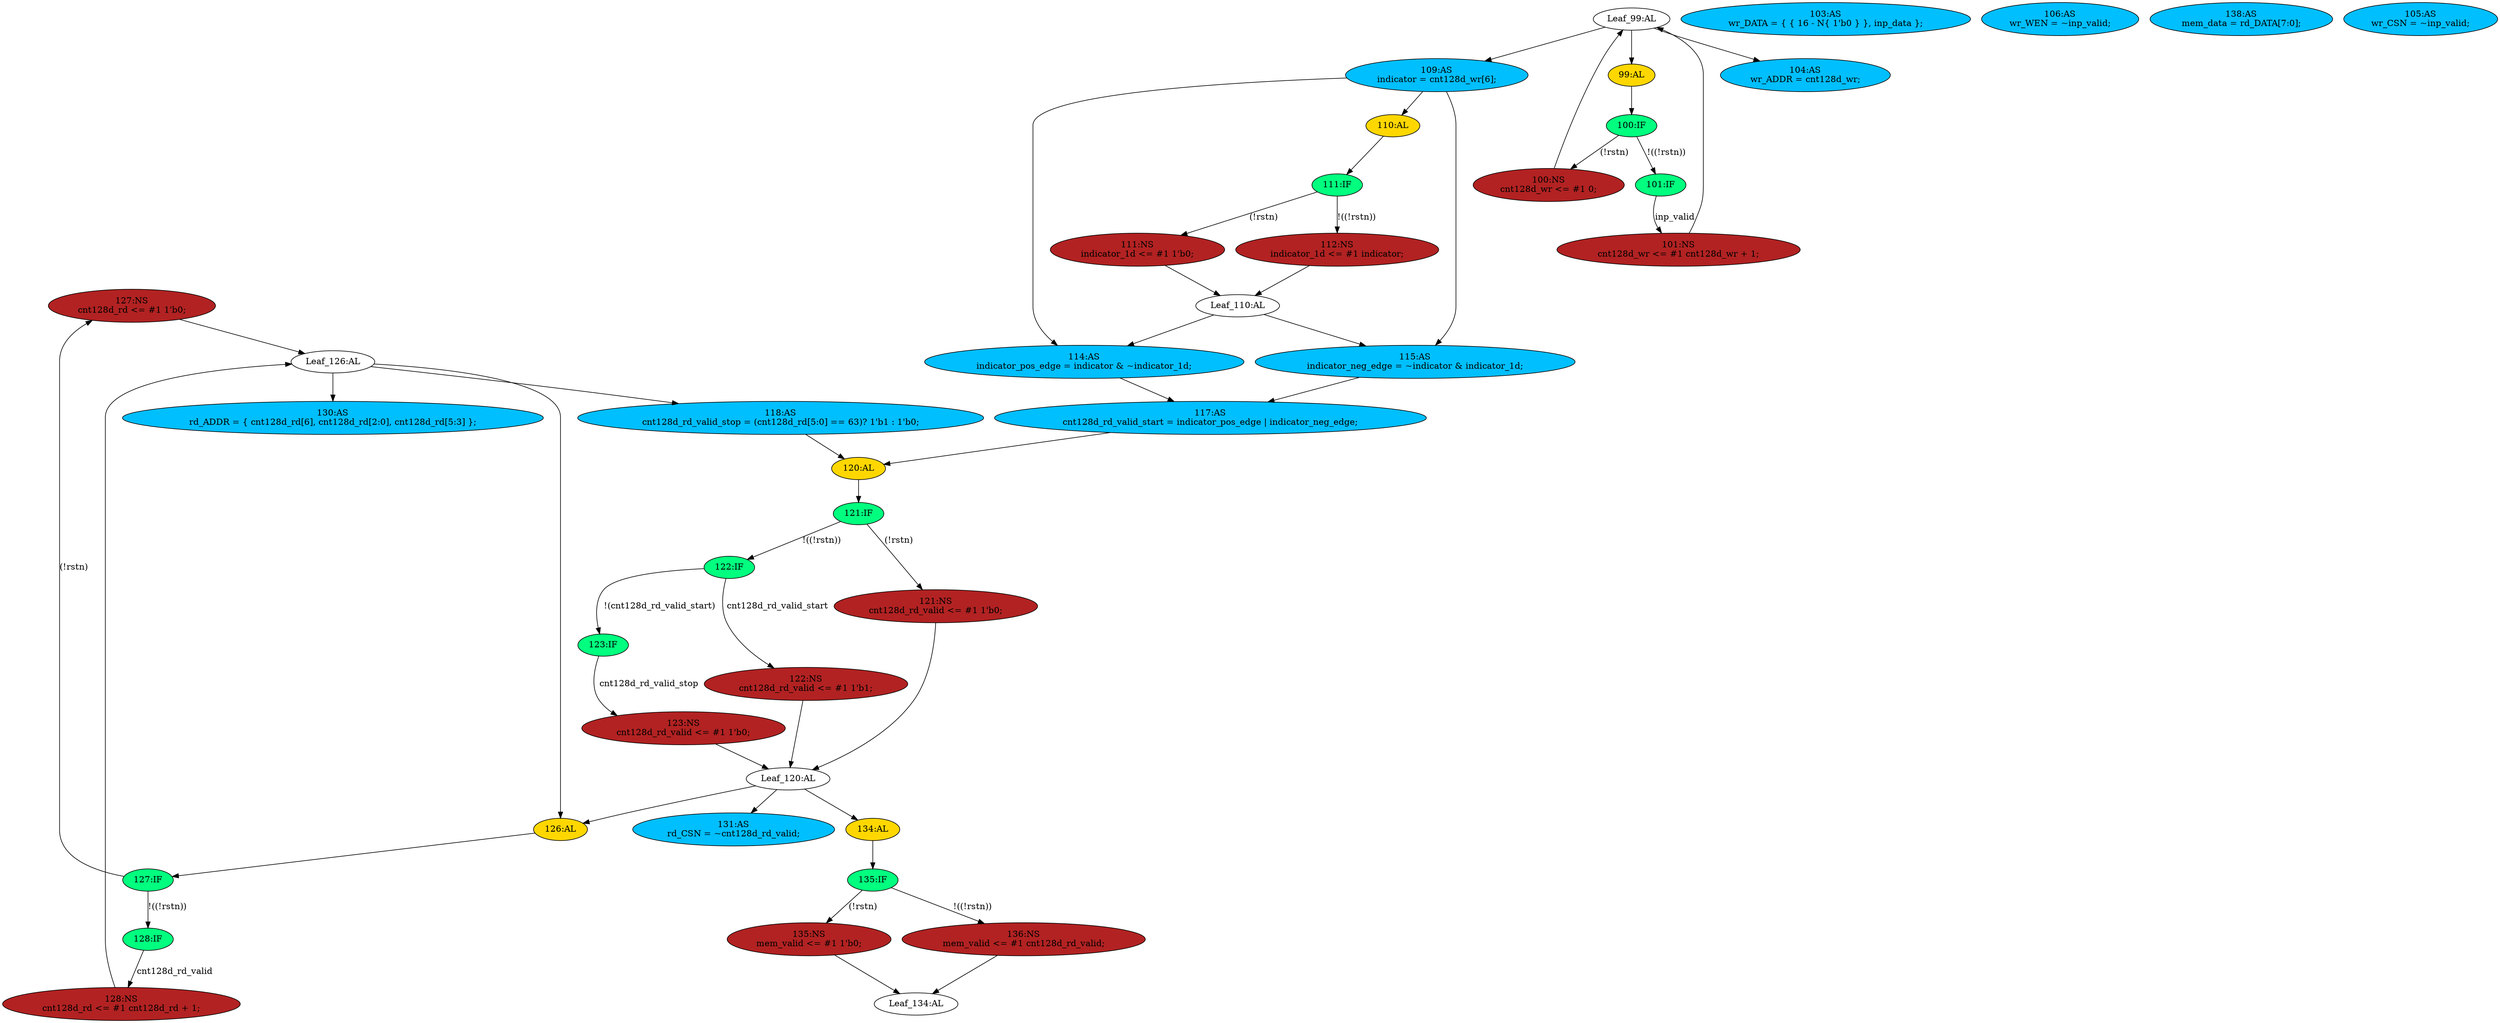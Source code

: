 strict digraph "compose( ,  )" {
	node [label="\N"];
	"127:NS"	 [ast="<pyverilog.vparser.ast.NonblockingSubstitution object at 0x7f052b757510>",
		fillcolor=firebrick,
		label="127:NS
cnt128d_rd <= #1 1'b0;",
		statements="[<pyverilog.vparser.ast.NonblockingSubstitution object at 0x7f052b757510>]",
		style=filled,
		typ=NonblockingSubstitution];
	"Leaf_126:AL"	 [def_var="['cnt128d_rd']",
		label="Leaf_126:AL"];
	"127:NS" -> "Leaf_126:AL"	 [cond="[]",
		lineno=None];
	"103:AS"	 [ast="<pyverilog.vparser.ast.Assign object at 0x7f052ba37f10>",
		def_var="['wr_DATA']",
		fillcolor=deepskyblue,
		label="103:AS
wr_DATA = { { 16 - N{ 1'b0 } }, inp_data };",
		statements="[]",
		style=filled,
		typ=Assign,
		use_var="['inp_data']"];
	"121:IF"	 [ast="<pyverilog.vparser.ast.IfStatement object at 0x7f052b750b90>",
		fillcolor=springgreen,
		label="121:IF",
		statements="[]",
		style=filled,
		typ=IfStatement];
	"121:NS"	 [ast="<pyverilog.vparser.ast.NonblockingSubstitution object at 0x7f052b750b50>",
		fillcolor=firebrick,
		label="121:NS
cnt128d_rd_valid <= #1 1'b0;",
		statements="[<pyverilog.vparser.ast.NonblockingSubstitution object at 0x7f052b750b50>]",
		style=filled,
		typ=NonblockingSubstitution];
	"121:IF" -> "121:NS"	 [cond="['rstn']",
		label="(!rstn)",
		lineno=121];
	"122:IF"	 [ast="<pyverilog.vparser.ast.IfStatement object at 0x7f052b750f10>",
		fillcolor=springgreen,
		label="122:IF",
		statements="[]",
		style=filled,
		typ=IfStatement];
	"121:IF" -> "122:IF"	 [cond="['rstn']",
		label="!((!rstn))",
		lineno=121];
	"130:AS"	 [ast="<pyverilog.vparser.ast.Assign object at 0x7f052b757c90>",
		def_var="['rd_ADDR']",
		fillcolor=deepskyblue,
		label="130:AS
rd_ADDR = { cnt128d_rd[6], cnt128d_rd[2:0], cnt128d_rd[5:3] };",
		statements="[]",
		style=filled,
		typ=Assign,
		use_var="['cnt128d_rd', 'cnt128d_rd', 'cnt128d_rd']"];
	"111:NS"	 [ast="<pyverilog.vparser.ast.NonblockingSubstitution object at 0x7f052b37d9d0>",
		fillcolor=firebrick,
		label="111:NS
indicator_1d <= #1 1'b0;",
		statements="[<pyverilog.vparser.ast.NonblockingSubstitution object at 0x7f052b37d9d0>]",
		style=filled,
		typ=NonblockingSubstitution];
	"Leaf_110:AL"	 [def_var="['indicator_1d']",
		label="Leaf_110:AL"];
	"111:NS" -> "Leaf_110:AL"	 [cond="[]",
		lineno=None];
	"100:NS"	 [ast="<pyverilog.vparser.ast.NonblockingSubstitution object at 0x7f052ba37990>",
		fillcolor=firebrick,
		label="100:NS
cnt128d_wr <= #1 0;",
		statements="[<pyverilog.vparser.ast.NonblockingSubstitution object at 0x7f052ba37990>]",
		style=filled,
		typ=NonblockingSubstitution];
	"Leaf_99:AL"	 [def_var="['cnt128d_wr']",
		label="Leaf_99:AL"];
	"100:NS" -> "Leaf_99:AL"	 [cond="[]",
		lineno=None];
	"135:IF"	 [ast="<pyverilog.vparser.ast.IfStatement object at 0x7f052b75b290>",
		fillcolor=springgreen,
		label="135:IF",
		statements="[]",
		style=filled,
		typ=IfStatement];
	"136:NS"	 [ast="<pyverilog.vparser.ast.NonblockingSubstitution object at 0x7f052b75b450>",
		fillcolor=firebrick,
		label="136:NS
mem_valid <= #1 cnt128d_rd_valid;",
		statements="[<pyverilog.vparser.ast.NonblockingSubstitution object at 0x7f052b75b450>]",
		style=filled,
		typ=NonblockingSubstitution];
	"135:IF" -> "136:NS"	 [cond="['rstn']",
		label="!((!rstn))",
		lineno=135];
	"135:NS"	 [ast="<pyverilog.vparser.ast.NonblockingSubstitution object at 0x7f052b75b210>",
		fillcolor=firebrick,
		label="135:NS
mem_valid <= #1 1'b0;",
		statements="[<pyverilog.vparser.ast.NonblockingSubstitution object at 0x7f052b75b210>]",
		style=filled,
		typ=NonblockingSubstitution];
	"135:IF" -> "135:NS"	 [cond="['rstn']",
		label="(!rstn)",
		lineno=135];
	"128:IF"	 [ast="<pyverilog.vparser.ast.IfStatement object at 0x7f052b757710>",
		fillcolor=springgreen,
		label="128:IF",
		statements="[]",
		style=filled,
		typ=IfStatement];
	"128:NS"	 [ast="<pyverilog.vparser.ast.NonblockingSubstitution object at 0x7f052b757910>",
		fillcolor=firebrick,
		label="128:NS
cnt128d_rd <= #1 cnt128d_rd + 1;",
		statements="[<pyverilog.vparser.ast.NonblockingSubstitution object at 0x7f052b757910>]",
		style=filled,
		typ=NonblockingSubstitution];
	"128:IF" -> "128:NS"	 [cond="['cnt128d_rd_valid']",
		label=cnt128d_rd_valid,
		lineno=128];
	"101:IF"	 [ast="<pyverilog.vparser.ast.IfStatement object at 0x7f052ba37b50>",
		fillcolor=springgreen,
		label="101:IF",
		statements="[]",
		style=filled,
		typ=IfStatement];
	"101:NS"	 [ast="<pyverilog.vparser.ast.NonblockingSubstitution object at 0x7f052ba37d50>",
		fillcolor=firebrick,
		label="101:NS
cnt128d_wr <= #1 cnt128d_wr + 1;",
		statements="[<pyverilog.vparser.ast.NonblockingSubstitution object at 0x7f052ba37d50>]",
		style=filled,
		typ=NonblockingSubstitution];
	"101:IF" -> "101:NS"	 [cond="['inp_valid']",
		label=inp_valid,
		lineno=101];
	"117:AS"	 [ast="<pyverilog.vparser.ast.Assign object at 0x7f052b750390>",
		def_var="['cnt128d_rd_valid_start']",
		fillcolor=deepskyblue,
		label="117:AS
cnt128d_rd_valid_start = indicator_pos_edge | indicator_neg_edge;",
		statements="[]",
		style=filled,
		typ=Assign,
		use_var="['indicator_pos_edge', 'indicator_neg_edge']"];
	"120:AL"	 [ast="<pyverilog.vparser.ast.Always object at 0x7f052b750950>",
		clk_sens=True,
		fillcolor=gold,
		label="120:AL",
		sens="['sclk', 'rstn']",
		statements="[]",
		style=filled,
		typ=Always,
		use_var="['rstn', 'cnt128d_rd_valid_stop', 'cnt128d_rd_valid_start']"];
	"117:AS" -> "120:AL";
	"Leaf_134:AL"	 [def_var="['mem_valid']",
		label="Leaf_134:AL"];
	"136:NS" -> "Leaf_134:AL"	 [cond="[]",
		lineno=None];
	"122:NS"	 [ast="<pyverilog.vparser.ast.NonblockingSubstitution object at 0x7f052b750ed0>",
		fillcolor=firebrick,
		label="122:NS
cnt128d_rd_valid <= #1 1'b1;",
		statements="[<pyverilog.vparser.ast.NonblockingSubstitution object at 0x7f052b750ed0>]",
		style=filled,
		typ=NonblockingSubstitution];
	"Leaf_120:AL"	 [def_var="['cnt128d_rd_valid']",
		label="Leaf_120:AL"];
	"122:NS" -> "Leaf_120:AL"	 [cond="[]",
		lineno=None];
	"121:NS" -> "Leaf_120:AL"	 [cond="[]",
		lineno=None];
	"109:AS"	 [ast="<pyverilog.vparser.ast.Assign object at 0x7f052b37d590>",
		def_var="['indicator']",
		fillcolor=deepskyblue,
		label="109:AS
indicator = cnt128d_wr[6];",
		statements="[]",
		style=filled,
		typ=Assign,
		use_var="['cnt128d_wr']"];
	"Leaf_99:AL" -> "109:AS";
	"104:AS"	 [ast="<pyverilog.vparser.ast.Assign object at 0x7f052b37d0d0>",
		def_var="['wr_ADDR']",
		fillcolor=deepskyblue,
		label="104:AS
wr_ADDR = cnt128d_wr;",
		statements="[]",
		style=filled,
		typ=Assign,
		use_var="['cnt128d_wr']"];
	"Leaf_99:AL" -> "104:AS";
	"99:AL"	 [ast="<pyverilog.vparser.ast.Always object at 0x7f052ba377d0>",
		clk_sens=True,
		fillcolor=gold,
		label="99:AL",
		sens="['sclk', 'rstn']",
		statements="[]",
		style=filled,
		typ=Always,
		use_var="['inp_valid', 'rstn', 'cnt128d_wr']"];
	"Leaf_99:AL" -> "99:AL";
	"118:AS"	 [ast="<pyverilog.vparser.ast.Assign object at 0x7f052b750710>",
		def_var="['cnt128d_rd_valid_stop']",
		fillcolor=deepskyblue,
		label="118:AS
cnt128d_rd_valid_stop = (cnt128d_rd[5:0] == 63)? 1'b1 : 1'b0;",
		statements="[]",
		style=filled,
		typ=Assign,
		use_var="['cnt128d_rd']"];
	"118:AS" -> "120:AL";
	"114:AS"	 [ast="<pyverilog.vparser.ast.Assign object at 0x7f052b37de50>",
		def_var="['indicator_pos_edge']",
		fillcolor=deepskyblue,
		label="114:AS
indicator_pos_edge = indicator & ~indicator_1d;",
		statements="[]",
		style=filled,
		typ=Assign,
		use_var="['indicator', 'indicator_1d']"];
	"114:AS" -> "117:AS";
	"Leaf_126:AL" -> "130:AS";
	"Leaf_126:AL" -> "118:AS";
	"126:AL"	 [ast="<pyverilog.vparser.ast.Always object at 0x7f052b757350>",
		clk_sens=True,
		fillcolor=gold,
		label="126:AL",
		sens="['sclk', 'rstn']",
		statements="[]",
		style=filled,
		typ=Always,
		use_var="['cnt128d_rd_valid', 'rstn', 'cnt128d_rd']"];
	"Leaf_126:AL" -> "126:AL";
	"112:NS"	 [ast="<pyverilog.vparser.ast.NonblockingSubstitution object at 0x7f052b37dc10>",
		fillcolor=firebrick,
		label="112:NS
indicator_1d <= #1 indicator;",
		statements="[<pyverilog.vparser.ast.NonblockingSubstitution object at 0x7f052b37dc10>]",
		style=filled,
		typ=NonblockingSubstitution];
	"112:NS" -> "Leaf_110:AL"	 [cond="[]",
		lineno=None];
	"123:IF"	 [ast="<pyverilog.vparser.ast.IfStatement object at 0x7f052b757150>",
		fillcolor=springgreen,
		label="123:IF",
		statements="[]",
		style=filled,
		typ=IfStatement];
	"123:NS"	 [ast="<pyverilog.vparser.ast.NonblockingSubstitution object at 0x7f052b757290>",
		fillcolor=firebrick,
		label="123:NS
cnt128d_rd_valid <= #1 1'b0;",
		statements="[<pyverilog.vparser.ast.NonblockingSubstitution object at 0x7f052b757290>]",
		style=filled,
		typ=NonblockingSubstitution];
	"123:IF" -> "123:NS"	 [cond="['cnt128d_rd_valid_stop']",
		label=cnt128d_rd_valid_stop,
		lineno=123];
	"109:AS" -> "114:AS";
	"115:AS"	 [ast="<pyverilog.vparser.ast.Assign object at 0x7f052b750050>",
		def_var="['indicator_neg_edge']",
		fillcolor=deepskyblue,
		label="115:AS
indicator_neg_edge = ~indicator & indicator_1d;",
		statements="[]",
		style=filled,
		typ=Assign,
		use_var="['indicator', 'indicator_1d']"];
	"109:AS" -> "115:AS";
	"110:AL"	 [ast="<pyverilog.vparser.ast.Always object at 0x7f052b37d7d0>",
		clk_sens=True,
		fillcolor=gold,
		label="110:AL",
		sens="['sclk', 'rstn']",
		statements="[]",
		style=filled,
		typ=Always,
		use_var="['indicator', 'rstn']"];
	"109:AS" -> "110:AL";
	"106:AS"	 [ast="<pyverilog.vparser.ast.Assign object at 0x7f052b37d3d0>",
		def_var="['wr_WEN']",
		fillcolor=deepskyblue,
		label="106:AS
wr_WEN = ~inp_valid;",
		statements="[]",
		style=filled,
		typ=Assign,
		use_var="['inp_valid']"];
	"100:IF"	 [ast="<pyverilog.vparser.ast.IfStatement object at 0x7f052ba379d0>",
		fillcolor=springgreen,
		label="100:IF",
		statements="[]",
		style=filled,
		typ=IfStatement];
	"100:IF" -> "100:NS"	 [cond="['rstn']",
		label="(!rstn)",
		lineno=100];
	"100:IF" -> "101:IF"	 [cond="['rstn']",
		label="!((!rstn))",
		lineno=100];
	"115:AS" -> "117:AS";
	"138:AS"	 [ast="<pyverilog.vparser.ast.Assign object at 0x7f052b75b650>",
		def_var="['mem_data']",
		fillcolor=deepskyblue,
		label="138:AS
mem_data = rd_DATA[7:0];",
		statements="[]",
		style=filled,
		typ=Assign,
		use_var="['rd_DATA']"];
	"127:IF"	 [ast="<pyverilog.vparser.ast.IfStatement object at 0x7f052b757550>",
		fillcolor=springgreen,
		label="127:IF",
		statements="[]",
		style=filled,
		typ=IfStatement];
	"127:IF" -> "127:NS"	 [cond="['rstn']",
		label="(!rstn)",
		lineno=127];
	"127:IF" -> "128:IF"	 [cond="['rstn']",
		label="!((!rstn))",
		lineno=127];
	"120:AL" -> "121:IF"	 [cond="[]",
		lineno=None];
	"135:NS" -> "Leaf_134:AL"	 [cond="[]",
		lineno=None];
	"131:AS"	 [ast="<pyverilog.vparser.ast.Assign object at 0x7f052b757dd0>",
		def_var="['rd_CSN']",
		fillcolor=deepskyblue,
		label="131:AS
rd_CSN = ~cnt128d_rd_valid;",
		statements="[]",
		style=filled,
		typ=Assign,
		use_var="['cnt128d_rd_valid']"];
	"111:IF"	 [ast="<pyverilog.vparser.ast.IfStatement object at 0x7f052b37dad0>",
		fillcolor=springgreen,
		label="111:IF",
		statements="[]",
		style=filled,
		typ=IfStatement];
	"111:IF" -> "111:NS"	 [cond="['rstn']",
		label="(!rstn)",
		lineno=111];
	"111:IF" -> "112:NS"	 [cond="['rstn']",
		label="!((!rstn))",
		lineno=111];
	"101:NS" -> "Leaf_99:AL"	 [cond="[]",
		lineno=None];
	"123:NS" -> "Leaf_120:AL"	 [cond="[]",
		lineno=None];
	"99:AL" -> "100:IF"	 [cond="[]",
		lineno=None];
	"Leaf_120:AL" -> "131:AS";
	"Leaf_120:AL" -> "126:AL";
	"134:AL"	 [ast="<pyverilog.vparser.ast.Always object at 0x7f052b757fd0>",
		clk_sens=True,
		fillcolor=gold,
		label="134:AL",
		sens="['sclk', 'rstn']",
		statements="[]",
		style=filled,
		typ=Always,
		use_var="['cnt128d_rd_valid', 'rstn']"];
	"Leaf_120:AL" -> "134:AL";
	"Leaf_110:AL" -> "114:AS";
	"Leaf_110:AL" -> "115:AS";
	"126:AL" -> "127:IF"	 [cond="[]",
		lineno=None];
	"110:AL" -> "111:IF"	 [cond="[]",
		lineno=None];
	"134:AL" -> "135:IF"	 [cond="[]",
		lineno=None];
	"105:AS"	 [ast="<pyverilog.vparser.ast.Assign object at 0x7f052b37d250>",
		def_var="['wr_CSN']",
		fillcolor=deepskyblue,
		label="105:AS
wr_CSN = ~inp_valid;",
		statements="[]",
		style=filled,
		typ=Assign,
		use_var="['inp_valid']"];
	"122:IF" -> "122:NS"	 [cond="['cnt128d_rd_valid_start']",
		label=cnt128d_rd_valid_start,
		lineno=122];
	"122:IF" -> "123:IF"	 [cond="['cnt128d_rd_valid_start']",
		label="!(cnt128d_rd_valid_start)",
		lineno=122];
	"128:NS" -> "Leaf_126:AL"	 [cond="[]",
		lineno=None];
}
